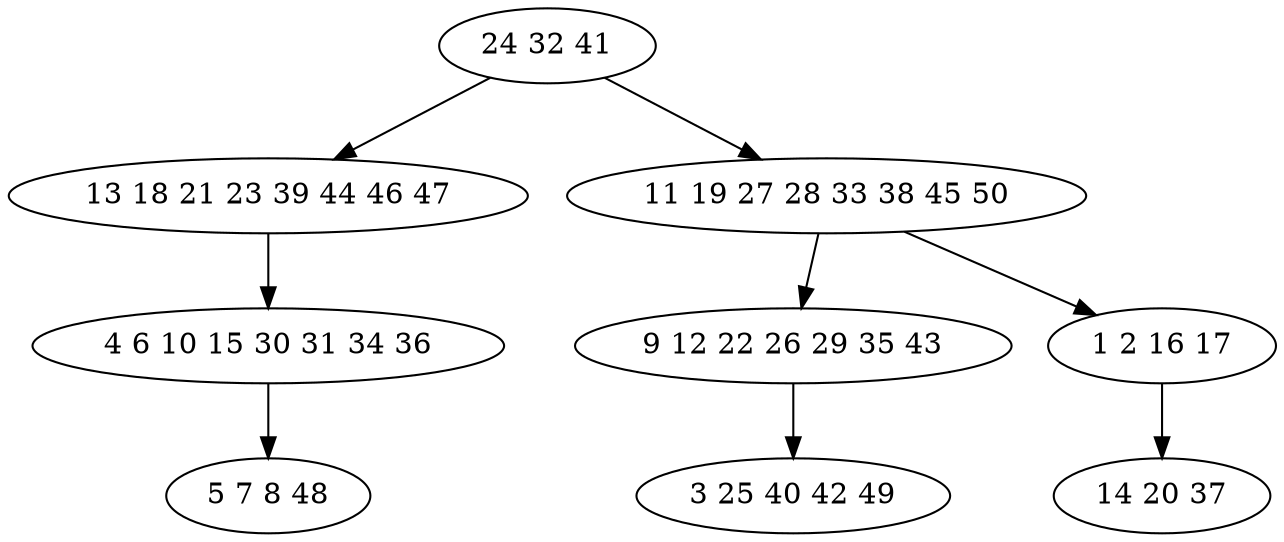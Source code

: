 digraph true_tree {
	"0" -> "1"
	"0" -> "2"
	"2" -> "3"
	"1" -> "4"
	"2" -> "5"
	"3" -> "6"
	"4" -> "7"
	"5" -> "8"
	"0" [label="24 32 41"];
	"1" [label="13 18 21 23 39 44 46 47"];
	"2" [label="11 19 27 28 33 38 45 50"];
	"3" [label="9 12 22 26 29 35 43"];
	"4" [label="4 6 10 15 30 31 34 36"];
	"5" [label="1 2 16 17"];
	"6" [label="3 25 40 42 49"];
	"7" [label="5 7 8 48"];
	"8" [label="14 20 37"];
}
